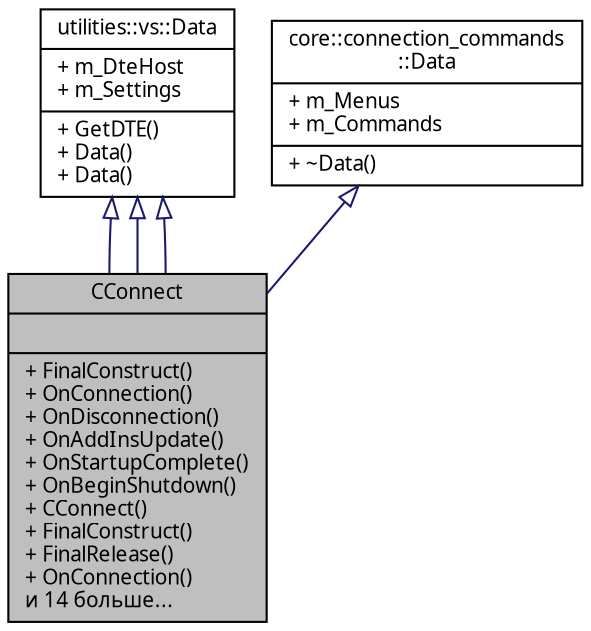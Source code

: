 digraph "CConnect"
{
 // INTERACTIVE_SVG=YES
  edge [fontname="Verdana",fontsize="10",labelfontname="Verdana",labelfontsize="10"];
  node [fontname="Verdana",fontsize="10",shape=record];
  Node1 [label="{CConnect\n||+ FinalConstruct()\l+ OnConnection()\l+ OnDisconnection()\l+ OnAddInsUpdate()\l+ OnStartupComplete()\l+ OnBeginShutdown()\l+ CConnect()\l+ FinalConstruct()\l+ FinalRelease()\l+ OnConnection()\lи 14 больше...\l}",height=0.2,width=0.4,color="black", fillcolor="grey75", style="filled", fontcolor="black"];
  Node2 -> Node1 [dir="back",color="midnightblue",fontsize="10",style="solid",arrowtail="onormal",fontname="Verdana"];
  Node2 [label="{utilities::vs::Data\n|+ m_DteHost\l+ m_Settings\l|+ GetDTE()\l+ Data()\l+ Data()\l}",height=0.2,width=0.4,color="black", fillcolor="white", style="filled",URL="$classutilities_1_1vs_1_1_data.html",tooltip="Класс входит в Раздел Utilities   Класс, содержащий данные, передаваемые командам надстройки..."];
  Node2 -> Node1 [dir="back",color="midnightblue",fontsize="10",style="solid",arrowtail="onormal",fontname="Verdana"];
  Node3 -> Node1 [dir="back",color="midnightblue",fontsize="10",style="solid",arrowtail="onormal",fontname="Verdana"];
  Node3 [label="{core::connection_commands\l::Data\n|+ m_Menus\l+ m_Commands\l|+ ~Data()\l}",height=0.2,width=0.4,color="black", fillcolor="white", style="filled",URL="$classcore_1_1connection__commands_1_1_data.html",tooltip="Класс входит в Проект ConnectionCommands   Класс, содержащий набор данных для работы классов проекта ..."];
  Node2 -> Node1 [dir="back",color="midnightblue",fontsize="10",style="solid",arrowtail="onormal",fontname="Verdana"];
}
